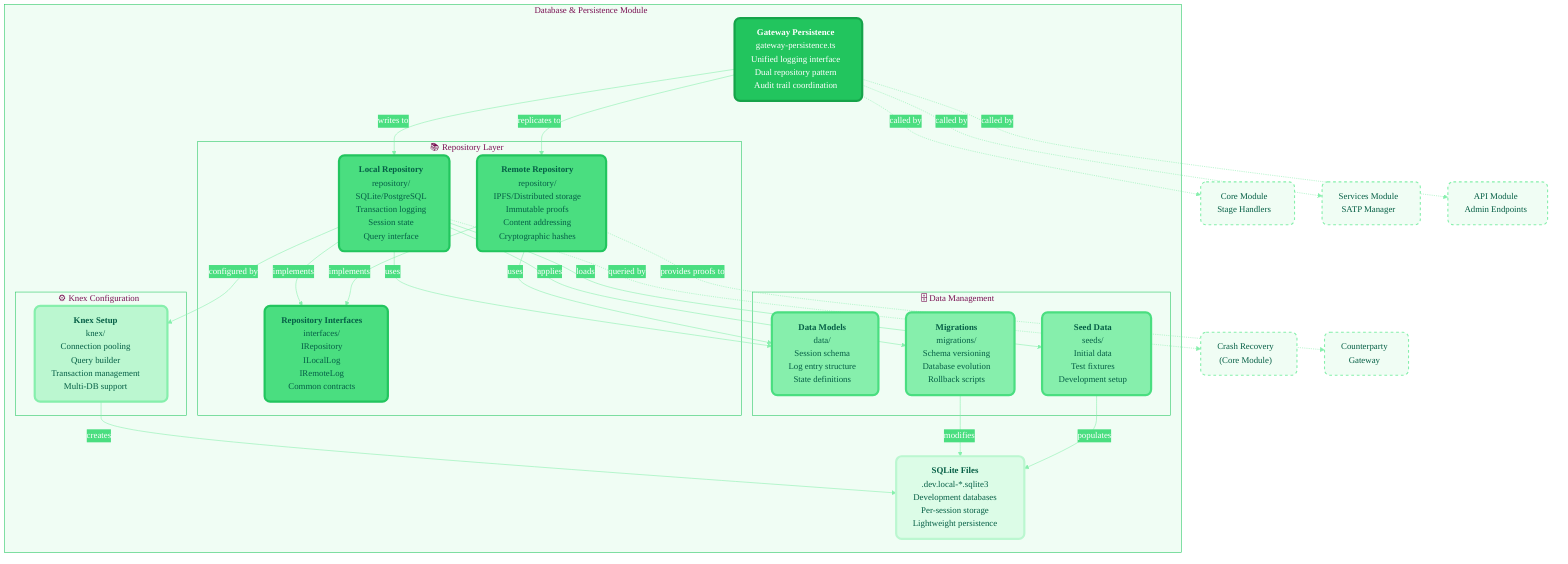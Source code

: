 %%{init: {'theme':'base', 'themeVariables': { 'fontSize':'16px', 'fontFamily':'Segoe UI, system-ui, sans-serif', 'primaryColor':'#22c55e','primaryTextColor':'#ffffff','primaryBorderColor':'#16a34a','lineColor':'#86efac','secondaryColor':'#4ade80','tertiaryColor':'#86efac', 'clusterBkg':'#f0fdf4', 'clusterBorder':'#22c55e', 'mainBkg':'#ffffff'}}}%%
graph TB
    subgraph Database["💾 Database & Persistence Module"]
        direction TB
        
        GatewayPersistence["<b>Gateway Persistence</b><br/>gateway-persistence.ts<br/>Unified logging interface<br/>Dual repository pattern<br/>Audit trail coordination"]
        
        subgraph Repositories["📚 Repository Layer"]
            LocalRepo["<b>Local Repository</b><br/>repository/<br/>SQLite/PostgreSQL<br/>Transaction logging<br/>Session state<br/>Query interface"]
            
            RemoteRepo["<b>Remote Repository</b><br/>repository/<br/>IPFS/Distributed storage<br/>Immutable proofs<br/>Content addressing<br/>Cryptographic hashes"]
            
            RepoInterfaces["<b>Repository Interfaces</b><br/>interfaces/<br/>IRepository<br/>ILocalLog<br/>IRemoteLog<br/>Common contracts"]
        end
        
        subgraph DataLayer["🗄️ Data Management"]
            DataModels["<b>Data Models</b><br/>data/<br/>Session schema<br/>Log entry structure<br/>State definitions"]
            
            Migrations["<b>Migrations</b><br/>migrations/<br/>Schema versioning<br/>Database evolution<br/>Rollback scripts"]
            
            Seeds["<b>Seed Data</b><br/>seeds/<br/>Initial data<br/>Test fixtures<br/>Development setup"]
        end
        
        subgraph KnexConfig["⚙️ Knex Configuration"]
            KnexSetup["<b>Knex Setup</b><br/>knex/<br/>Connection pooling<br/>Query builder<br/>Transaction management<br/>Multi-DB support"]
        end
        
        SQLite["<b>SQLite Files</b><br/>.dev.local-*.sqlite3<br/>Development databases<br/>Per-session storage<br/>Lightweight persistence"]
    end
    
    %% Relationships
    GatewayPersistence -->|writes to| LocalRepo
    GatewayPersistence -->|replicates to| RemoteRepo
    
    LocalRepo -->|implements| RepoInterfaces
    RemoteRepo -->|implements| RepoInterfaces
    
    LocalRepo -->|uses| DataModels
    RemoteRepo -->|uses| DataModels
    
    LocalRepo -->|configured by| KnexSetup
    LocalRepo -->|applies| Migrations
    LocalRepo -->|loads| Seeds
    
    KnexSetup -->|creates| SQLite
    Migrations -->|modifies| SQLite
    Seeds -->|populates| SQLite
    
    %% External connections
    GatewayPersistence -.->|called by| CoreModule["Core Module<br/>Stage Handlers"]
    GatewayPersistence -.->|called by| ServicesModule["Services Module<br/>SATP Manager"]
    GatewayPersistence -.->|called by| APIModule["API Module<br/>Admin Endpoints"]
    LocalRepo -.->|queried by| CrashRecovery["Crash Recovery<br/>(Core Module)"]
    RemoteRepo -.->|provides proofs to| Counterparty["Counterparty<br/>Gateway"]
    
    %% Styling
    classDef persistenceClass fill:#22c55e,stroke:#16a34a,stroke-width:4px,color:#ffffff,rx:10,ry:10
    classDef repoClass fill:#4ade80,stroke:#22c55e,stroke-width:4px,color:#065f46,rx:10,ry:10
    classDef dataClass fill:#86efac,stroke:#4ade80,stroke-width:4px,color:#065f46,rx:10,ry:10
    classDef configClass fill:#bbf7d0,stroke:#86efac,stroke-width:4px,color:#065f46,rx:10,ry:10
    classDef storageClass fill:#dcfce7,stroke:#bbf7d0,stroke-width:4px,color:#065f46,rx:10,ry:10
    classDef externalClass fill:#f0fdf4,stroke:#86efac,stroke-width:2px,stroke-dasharray: 5 5,color:#065f46,rx:10,ry:10
    
    class GatewayPersistence persistenceClass
    class LocalRepo,RemoteRepo,RepoInterfaces repoClass
    class DataModels,Migrations,Seeds dataClass
    class KnexSetup configClass
    class SQLite storageClass
    class CoreModule,ServicesModule,APIModule,CrashRecovery,Counterparty externalClass